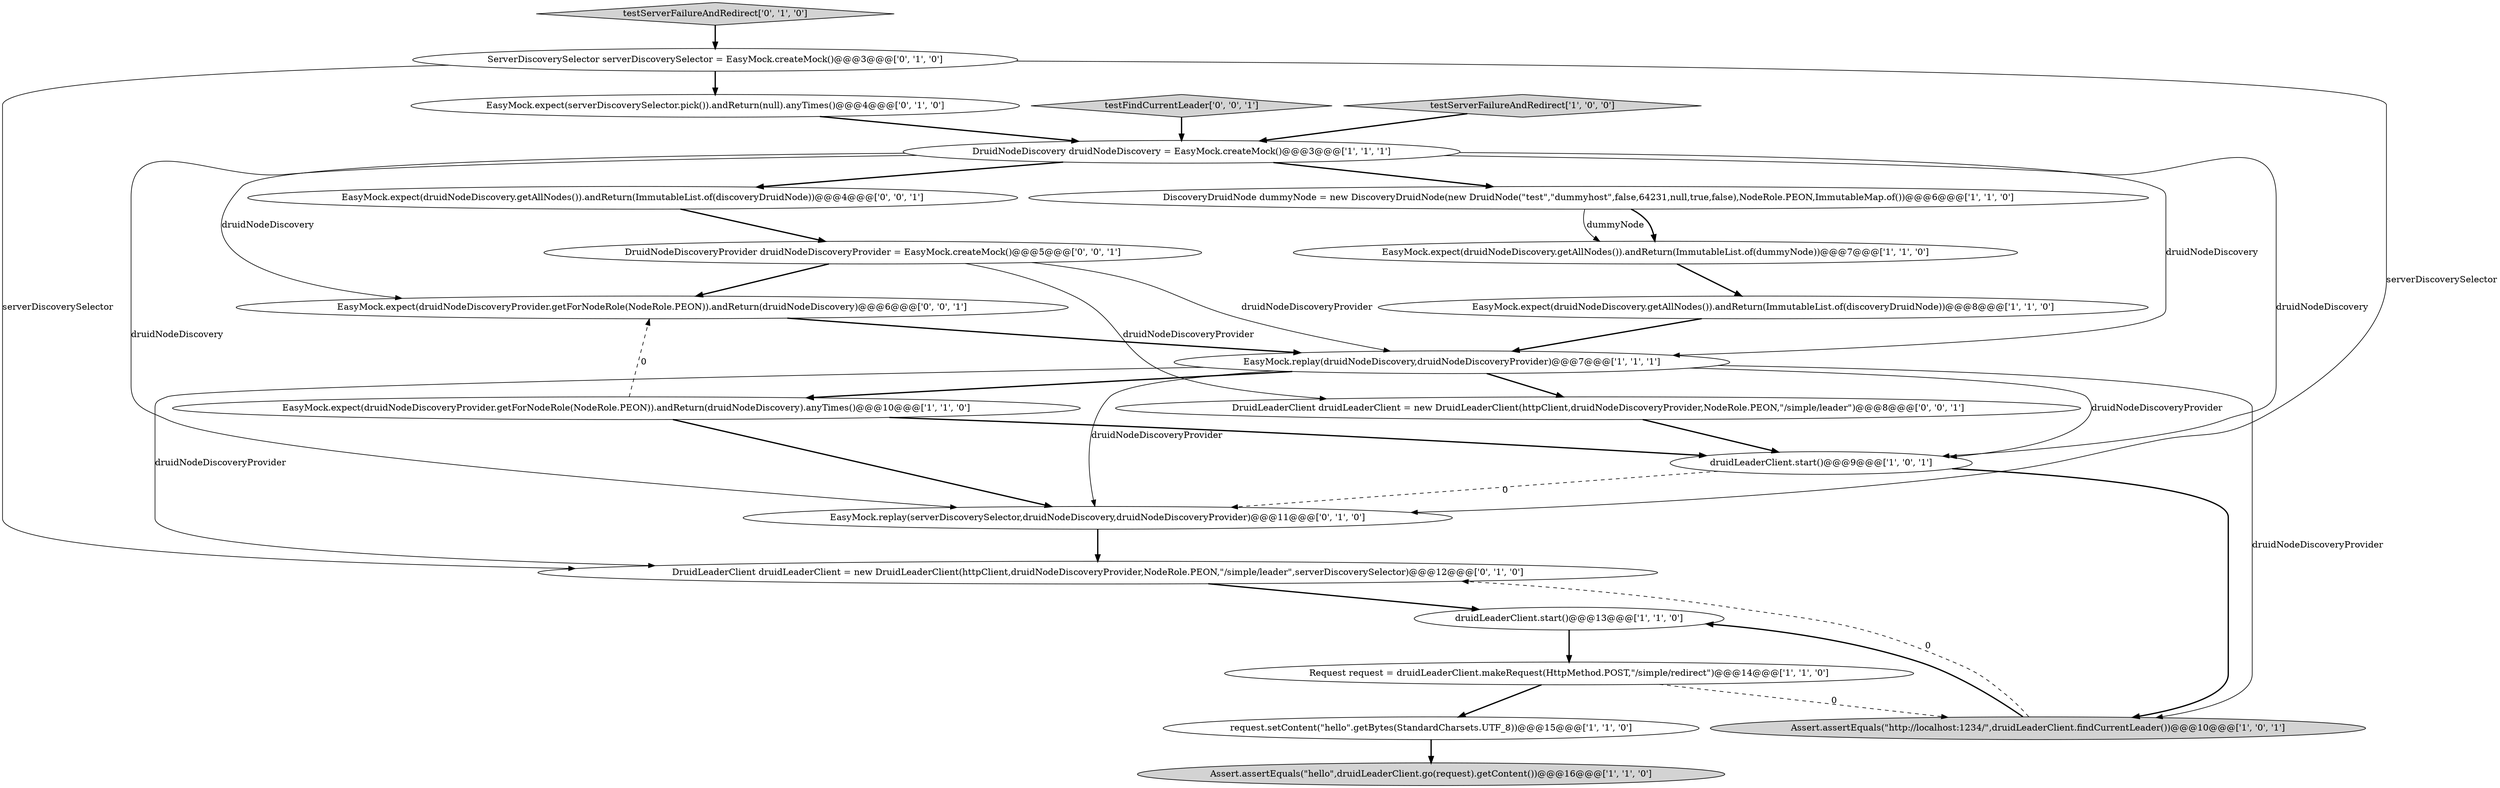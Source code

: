 digraph {
18 [style = filled, label = "EasyMock.expect(druidNodeDiscoveryProvider.getForNodeRole(NodeRole.PEON)).andReturn(druidNodeDiscovery)@@@6@@@['0', '0', '1']", fillcolor = white, shape = ellipse image = "AAA0AAABBB3BBB"];
15 [style = filled, label = "EasyMock.expect(serverDiscoverySelector.pick()).andReturn(null).anyTimes()@@@4@@@['0', '1', '0']", fillcolor = white, shape = ellipse image = "AAA1AAABBB2BBB"];
11 [style = filled, label = "EasyMock.expect(druidNodeDiscovery.getAllNodes()).andReturn(ImmutableList.of(dummyNode))@@@7@@@['1', '1', '0']", fillcolor = white, shape = ellipse image = "AAA0AAABBB1BBB"];
3 [style = filled, label = "Request request = druidLeaderClient.makeRequest(HttpMethod.POST,\"/simple/redirect\")@@@14@@@['1', '1', '0']", fillcolor = white, shape = ellipse image = "AAA0AAABBB1BBB"];
22 [style = filled, label = "testFindCurrentLeader['0', '0', '1']", fillcolor = lightgray, shape = diamond image = "AAA0AAABBB3BBB"];
14 [style = filled, label = "testServerFailureAndRedirect['0', '1', '0']", fillcolor = lightgray, shape = diamond image = "AAA0AAABBB2BBB"];
7 [style = filled, label = "EasyMock.expect(druidNodeDiscoveryProvider.getForNodeRole(NodeRole.PEON)).andReturn(druidNodeDiscovery).anyTimes()@@@10@@@['1', '1', '0']", fillcolor = white, shape = ellipse image = "AAA0AAABBB1BBB"];
20 [style = filled, label = "EasyMock.expect(druidNodeDiscovery.getAllNodes()).andReturn(ImmutableList.of(discoveryDruidNode))@@@4@@@['0', '0', '1']", fillcolor = white, shape = ellipse image = "AAA0AAABBB3BBB"];
21 [style = filled, label = "DruidLeaderClient druidLeaderClient = new DruidLeaderClient(httpClient,druidNodeDiscoveryProvider,NodeRole.PEON,\"/simple/leader\")@@@8@@@['0', '0', '1']", fillcolor = white, shape = ellipse image = "AAA0AAABBB3BBB"];
17 [style = filled, label = "EasyMock.replay(serverDiscoverySelector,druidNodeDiscovery,druidNodeDiscoveryProvider)@@@11@@@['0', '1', '0']", fillcolor = white, shape = ellipse image = "AAA1AAABBB2BBB"];
5 [style = filled, label = "DruidNodeDiscovery druidNodeDiscovery = EasyMock.createMock()@@@3@@@['1', '1', '1']", fillcolor = white, shape = ellipse image = "AAA0AAABBB1BBB"];
10 [style = filled, label = "druidLeaderClient.start()@@@13@@@['1', '1', '0']", fillcolor = white, shape = ellipse image = "AAA0AAABBB1BBB"];
0 [style = filled, label = "Assert.assertEquals(\"hello\",druidLeaderClient.go(request).getContent())@@@16@@@['1', '1', '0']", fillcolor = lightgray, shape = ellipse image = "AAA0AAABBB1BBB"];
12 [style = filled, label = "Assert.assertEquals(\"http://localhost:1234/\",druidLeaderClient.findCurrentLeader())@@@10@@@['1', '0', '1']", fillcolor = lightgray, shape = ellipse image = "AAA0AAABBB1BBB"];
8 [style = filled, label = "request.setContent(\"hello\".getBytes(StandardCharsets.UTF_8))@@@15@@@['1', '1', '0']", fillcolor = white, shape = ellipse image = "AAA0AAABBB1BBB"];
2 [style = filled, label = "druidLeaderClient.start()@@@9@@@['1', '0', '1']", fillcolor = white, shape = ellipse image = "AAA0AAABBB1BBB"];
13 [style = filled, label = "ServerDiscoverySelector serverDiscoverySelector = EasyMock.createMock()@@@3@@@['0', '1', '0']", fillcolor = white, shape = ellipse image = "AAA1AAABBB2BBB"];
16 [style = filled, label = "DruidLeaderClient druidLeaderClient = new DruidLeaderClient(httpClient,druidNodeDiscoveryProvider,NodeRole.PEON,\"/simple/leader\",serverDiscoverySelector)@@@12@@@['0', '1', '0']", fillcolor = white, shape = ellipse image = "AAA1AAABBB2BBB"];
9 [style = filled, label = "EasyMock.replay(druidNodeDiscovery,druidNodeDiscoveryProvider)@@@7@@@['1', '1', '1']", fillcolor = white, shape = ellipse image = "AAA0AAABBB1BBB"];
6 [style = filled, label = "DiscoveryDruidNode dummyNode = new DiscoveryDruidNode(new DruidNode(\"test\",\"dummyhost\",false,64231,null,true,false),NodeRole.PEON,ImmutableMap.of())@@@6@@@['1', '1', '0']", fillcolor = white, shape = ellipse image = "AAA0AAABBB1BBB"];
4 [style = filled, label = "EasyMock.expect(druidNodeDiscovery.getAllNodes()).andReturn(ImmutableList.of(discoveryDruidNode))@@@8@@@['1', '1', '0']", fillcolor = white, shape = ellipse image = "AAA0AAABBB1BBB"];
1 [style = filled, label = "testServerFailureAndRedirect['1', '0', '0']", fillcolor = lightgray, shape = diamond image = "AAA0AAABBB1BBB"];
19 [style = filled, label = "DruidNodeDiscoveryProvider druidNodeDiscoveryProvider = EasyMock.createMock()@@@5@@@['0', '0', '1']", fillcolor = white, shape = ellipse image = "AAA0AAABBB3BBB"];
5->18 [style = solid, label="druidNodeDiscovery"];
19->21 [style = solid, label="druidNodeDiscoveryProvider"];
12->16 [style = dashed, label="0"];
13->17 [style = solid, label="serverDiscoverySelector"];
11->4 [style = bold, label=""];
13->15 [style = bold, label=""];
22->5 [style = bold, label=""];
9->2 [style = solid, label="druidNodeDiscoveryProvider"];
5->17 [style = solid, label="druidNodeDiscovery"];
8->0 [style = bold, label=""];
2->17 [style = dashed, label="0"];
6->11 [style = bold, label=""];
14->13 [style = bold, label=""];
6->11 [style = solid, label="dummyNode"];
9->21 [style = bold, label=""];
9->12 [style = solid, label="druidNodeDiscoveryProvider"];
13->16 [style = solid, label="serverDiscoverySelector"];
16->10 [style = bold, label=""];
9->16 [style = solid, label="druidNodeDiscoveryProvider"];
10->3 [style = bold, label=""];
9->7 [style = bold, label=""];
20->19 [style = bold, label=""];
21->2 [style = bold, label=""];
12->10 [style = bold, label=""];
5->9 [style = solid, label="druidNodeDiscovery"];
18->9 [style = bold, label=""];
4->9 [style = bold, label=""];
5->20 [style = bold, label=""];
3->8 [style = bold, label=""];
15->5 [style = bold, label=""];
5->2 [style = solid, label="druidNodeDiscovery"];
7->17 [style = bold, label=""];
19->9 [style = solid, label="druidNodeDiscoveryProvider"];
3->12 [style = dashed, label="0"];
17->16 [style = bold, label=""];
19->18 [style = bold, label=""];
5->6 [style = bold, label=""];
9->17 [style = solid, label="druidNodeDiscoveryProvider"];
2->12 [style = bold, label=""];
7->18 [style = dashed, label="0"];
1->5 [style = bold, label=""];
7->2 [style = bold, label=""];
}
